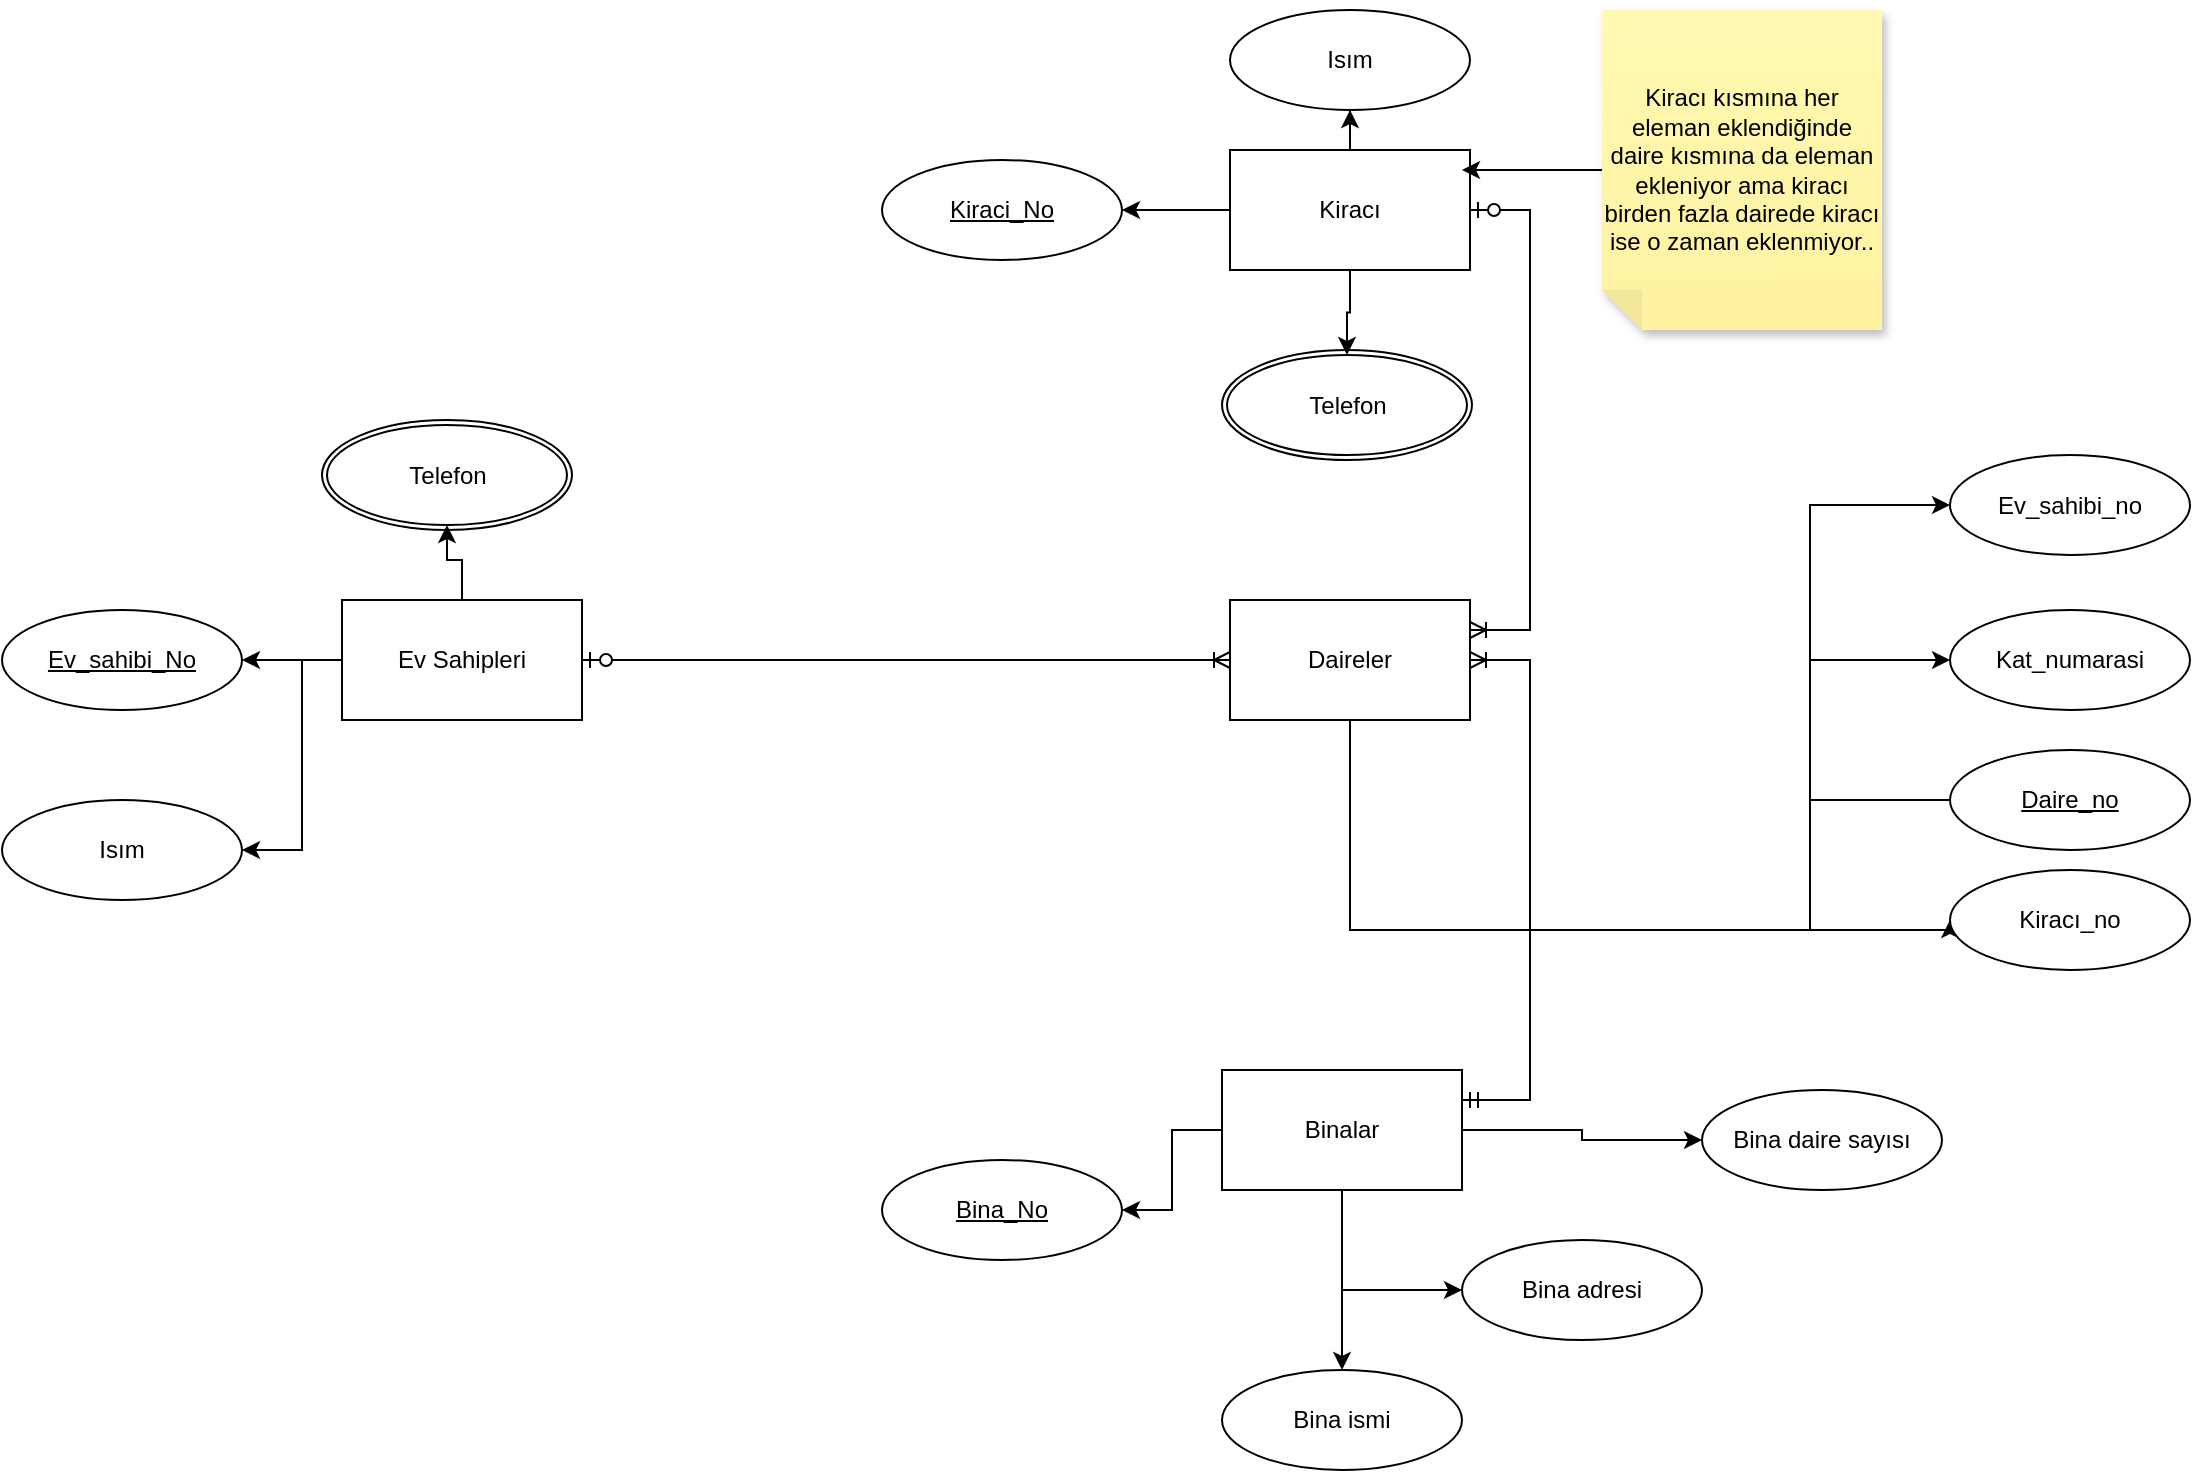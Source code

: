 <mxfile version="21.1.1" type="github">
  <diagram id="C5RBs43oDa-KdzZeNtuy" name="Page-1">
    <mxGraphModel dx="1434" dy="796" grid="1" gridSize="10" guides="1" tooltips="1" connect="1" arrows="1" fold="1" page="1" pageScale="1" pageWidth="1169" pageHeight="827" math="0" shadow="0">
      <root>
        <mxCell id="WIyWlLk6GJQsqaUBKTNV-0" />
        <mxCell id="WIyWlLk6GJQsqaUBKTNV-1" parent="WIyWlLk6GJQsqaUBKTNV-0" />
        <mxCell id="M4YgnX9QREzVjURdx8Bi-55" style="edgeStyle=orthogonalEdgeStyle;rounded=0;orthogonalLoop=1;jettySize=auto;html=1;" parent="WIyWlLk6GJQsqaUBKTNV-1" source="M4YgnX9QREzVjURdx8Bi-3" target="M4YgnX9QREzVjURdx8Bi-56" edge="1">
          <mxGeometry relative="1" as="geometry">
            <mxPoint x="684" y="255" as="targetPoint" />
            <Array as="points">
              <mxPoint x="684" y="460" />
              <mxPoint x="914" y="460" />
            </Array>
          </mxGeometry>
        </mxCell>
        <mxCell id="Q1k32sYBnr5-s3rbX6kU-1" style="edgeStyle=orthogonalEdgeStyle;rounded=0;orthogonalLoop=1;jettySize=auto;html=1;entryX=0;entryY=0.5;entryDx=0;entryDy=0;" edge="1" parent="WIyWlLk6GJQsqaUBKTNV-1" source="M4YgnX9QREzVjURdx8Bi-3" target="Q1k32sYBnr5-s3rbX6kU-0">
          <mxGeometry relative="1" as="geometry">
            <Array as="points">
              <mxPoint x="684" y="460" />
              <mxPoint x="984" y="460" />
            </Array>
          </mxGeometry>
        </mxCell>
        <mxCell id="M4YgnX9QREzVjURdx8Bi-3" value="Daireler" style="rounded=0;whiteSpace=wrap;html=1;" parent="WIyWlLk6GJQsqaUBKTNV-1" vertex="1">
          <mxGeometry x="624" y="295" width="120" height="60" as="geometry" />
        </mxCell>
        <mxCell id="M4YgnX9QREzVjURdx8Bi-73" style="edgeStyle=orthogonalEdgeStyle;rounded=0;orthogonalLoop=1;jettySize=auto;html=1;entryX=0;entryY=0.5;entryDx=0;entryDy=0;" parent="WIyWlLk6GJQsqaUBKTNV-1" source="M4YgnX9QREzVjURdx8Bi-9" target="M4YgnX9QREzVjURdx8Bi-14" edge="1">
          <mxGeometry relative="1" as="geometry">
            <Array as="points">
              <mxPoint x="914" y="325" />
            </Array>
          </mxGeometry>
        </mxCell>
        <mxCell id="M4YgnX9QREzVjURdx8Bi-9" value="&lt;u&gt;Daire_no&lt;/u&gt;" style="ellipse;whiteSpace=wrap;html=1;" parent="WIyWlLk6GJQsqaUBKTNV-1" vertex="1">
          <mxGeometry x="984" y="370" width="120" height="50" as="geometry" />
        </mxCell>
        <mxCell id="M4YgnX9QREzVjURdx8Bi-14" value="Kat_numarasi" style="ellipse;whiteSpace=wrap;html=1;" parent="WIyWlLk6GJQsqaUBKTNV-1" vertex="1">
          <mxGeometry x="984" y="300" width="120" height="50" as="geometry" />
        </mxCell>
        <mxCell id="M4YgnX9QREzVjURdx8Bi-19" style="edgeStyle=orthogonalEdgeStyle;rounded=0;orthogonalLoop=1;jettySize=auto;html=1;" parent="WIyWlLk6GJQsqaUBKTNV-1" source="M4YgnX9QREzVjURdx8Bi-17" target="M4YgnX9QREzVjURdx8Bi-18" edge="1">
          <mxGeometry relative="1" as="geometry">
            <Array as="points">
              <mxPoint x="160" y="325" />
              <mxPoint x="160" y="420" />
            </Array>
          </mxGeometry>
        </mxCell>
        <mxCell id="M4YgnX9QREzVjURdx8Bi-26" style="edgeStyle=orthogonalEdgeStyle;rounded=0;orthogonalLoop=1;jettySize=auto;html=1;" parent="WIyWlLk6GJQsqaUBKTNV-1" source="M4YgnX9QREzVjURdx8Bi-17" target="M4YgnX9QREzVjURdx8Bi-24" edge="1">
          <mxGeometry relative="1" as="geometry" />
        </mxCell>
        <mxCell id="M4YgnX9QREzVjURdx8Bi-17" value="Ev Sahipleri" style="rounded=0;whiteSpace=wrap;html=1;" parent="WIyWlLk6GJQsqaUBKTNV-1" vertex="1">
          <mxGeometry x="180" y="295" width="120" height="60" as="geometry" />
        </mxCell>
        <mxCell id="M4YgnX9QREzVjURdx8Bi-18" value="Isım" style="ellipse;whiteSpace=wrap;html=1;" parent="WIyWlLk6GJQsqaUBKTNV-1" vertex="1">
          <mxGeometry x="10" y="395" width="120" height="50" as="geometry" />
        </mxCell>
        <mxCell id="M4YgnX9QREzVjURdx8Bi-23" value="" style="ellipse;whiteSpace=wrap;html=1;" parent="WIyWlLk6GJQsqaUBKTNV-1" vertex="1">
          <mxGeometry x="170" y="205" width="125" height="55" as="geometry" />
        </mxCell>
        <mxCell id="M4YgnX9QREzVjURdx8Bi-21" value="Telefon" style="ellipse;whiteSpace=wrap;html=1;" parent="WIyWlLk6GJQsqaUBKTNV-1" vertex="1">
          <mxGeometry x="172.5" y="207.5" width="120" height="50" as="geometry" />
        </mxCell>
        <mxCell id="M4YgnX9QREzVjURdx8Bi-24" value="&lt;u&gt;Ev_sahibi_No&lt;/u&gt;" style="ellipse;whiteSpace=wrap;html=1;" parent="WIyWlLk6GJQsqaUBKTNV-1" vertex="1">
          <mxGeometry x="10" y="300" width="120" height="50" as="geometry" />
        </mxCell>
        <mxCell id="M4YgnX9QREzVjURdx8Bi-32" style="edgeStyle=orthogonalEdgeStyle;rounded=0;orthogonalLoop=1;jettySize=auto;html=1;entryX=1;entryY=0.5;entryDx=0;entryDy=0;" parent="WIyWlLk6GJQsqaUBKTNV-1" source="M4YgnX9QREzVjURdx8Bi-27" target="M4YgnX9QREzVjURdx8Bi-31" edge="1">
          <mxGeometry relative="1" as="geometry">
            <mxPoint x="580" y="130" as="targetPoint" />
          </mxGeometry>
        </mxCell>
        <mxCell id="M4YgnX9QREzVjURdx8Bi-35" style="edgeStyle=orthogonalEdgeStyle;rounded=0;orthogonalLoop=1;jettySize=auto;html=1;entryX=0.5;entryY=1;entryDx=0;entryDy=0;" parent="WIyWlLk6GJQsqaUBKTNV-1" source="M4YgnX9QREzVjURdx8Bi-27" target="M4YgnX9QREzVjURdx8Bi-30" edge="1">
          <mxGeometry relative="1" as="geometry" />
        </mxCell>
        <mxCell id="M4YgnX9QREzVjURdx8Bi-27" value="Kiracı" style="rounded=0;whiteSpace=wrap;html=1;" parent="WIyWlLk6GJQsqaUBKTNV-1" vertex="1">
          <mxGeometry x="624" y="70" width="120" height="60" as="geometry" />
        </mxCell>
        <mxCell id="M4YgnX9QREzVjURdx8Bi-30" value="Isım" style="ellipse;whiteSpace=wrap;html=1;" parent="WIyWlLk6GJQsqaUBKTNV-1" vertex="1">
          <mxGeometry x="624" width="120" height="50" as="geometry" />
        </mxCell>
        <mxCell id="M4YgnX9QREzVjURdx8Bi-31" value="&lt;u&gt;Kiraci_No&lt;/u&gt;" style="ellipse;whiteSpace=wrap;html=1;" parent="WIyWlLk6GJQsqaUBKTNV-1" vertex="1">
          <mxGeometry x="450" y="75" width="120" height="50" as="geometry" />
        </mxCell>
        <mxCell id="M4YgnX9QREzVjURdx8Bi-36" value="" style="ellipse;whiteSpace=wrap;html=1;" parent="WIyWlLk6GJQsqaUBKTNV-1" vertex="1">
          <mxGeometry x="620" y="170" width="125" height="55" as="geometry" />
        </mxCell>
        <mxCell id="M4YgnX9QREzVjURdx8Bi-37" value="Telefon" style="ellipse;whiteSpace=wrap;html=1;" parent="WIyWlLk6GJQsqaUBKTNV-1" vertex="1">
          <mxGeometry x="622.5" y="172.5" width="120" height="50" as="geometry" />
        </mxCell>
        <mxCell id="M4YgnX9QREzVjURdx8Bi-38" style="edgeStyle=orthogonalEdgeStyle;rounded=0;orthogonalLoop=1;jettySize=auto;html=1;" parent="WIyWlLk6GJQsqaUBKTNV-1" source="M4YgnX9QREzVjURdx8Bi-27" target="M4YgnX9QREzVjURdx8Bi-37" edge="1">
          <mxGeometry relative="1" as="geometry" />
        </mxCell>
        <mxCell id="M4YgnX9QREzVjURdx8Bi-44" style="edgeStyle=orthogonalEdgeStyle;rounded=0;orthogonalLoop=1;jettySize=auto;html=1;" parent="WIyWlLk6GJQsqaUBKTNV-1" source="M4YgnX9QREzVjURdx8Bi-39" target="M4YgnX9QREzVjURdx8Bi-40" edge="1">
          <mxGeometry relative="1" as="geometry" />
        </mxCell>
        <mxCell id="M4YgnX9QREzVjURdx8Bi-45" style="edgeStyle=orthogonalEdgeStyle;rounded=0;orthogonalLoop=1;jettySize=auto;html=1;entryX=0.5;entryY=0;entryDx=0;entryDy=0;" parent="WIyWlLk6GJQsqaUBKTNV-1" source="M4YgnX9QREzVjURdx8Bi-39" target="M4YgnX9QREzVjURdx8Bi-41" edge="1">
          <mxGeometry relative="1" as="geometry" />
        </mxCell>
        <mxCell id="M4YgnX9QREzVjURdx8Bi-46" style="edgeStyle=orthogonalEdgeStyle;rounded=0;orthogonalLoop=1;jettySize=auto;html=1;entryX=0;entryY=0.5;entryDx=0;entryDy=0;" parent="WIyWlLk6GJQsqaUBKTNV-1" source="M4YgnX9QREzVjURdx8Bi-39" target="M4YgnX9QREzVjURdx8Bi-42" edge="1">
          <mxGeometry relative="1" as="geometry" />
        </mxCell>
        <mxCell id="M4YgnX9QREzVjURdx8Bi-50" style="edgeStyle=orthogonalEdgeStyle;rounded=0;orthogonalLoop=1;jettySize=auto;html=1;entryX=0;entryY=0.5;entryDx=0;entryDy=0;" parent="WIyWlLk6GJQsqaUBKTNV-1" source="M4YgnX9QREzVjURdx8Bi-39" target="M4YgnX9QREzVjURdx8Bi-43" edge="1">
          <mxGeometry relative="1" as="geometry" />
        </mxCell>
        <mxCell id="M4YgnX9QREzVjURdx8Bi-39" value="Binalar" style="rounded=0;whiteSpace=wrap;html=1;" parent="WIyWlLk6GJQsqaUBKTNV-1" vertex="1">
          <mxGeometry x="620" y="530" width="120" height="60" as="geometry" />
        </mxCell>
        <mxCell id="M4YgnX9QREzVjURdx8Bi-40" value="&lt;u&gt;Bina_No&lt;/u&gt;" style="ellipse;whiteSpace=wrap;html=1;" parent="WIyWlLk6GJQsqaUBKTNV-1" vertex="1">
          <mxGeometry x="450" y="575" width="120" height="50" as="geometry" />
        </mxCell>
        <mxCell id="M4YgnX9QREzVjURdx8Bi-41" value="Bina ismi" style="ellipse;whiteSpace=wrap;html=1;" parent="WIyWlLk6GJQsqaUBKTNV-1" vertex="1">
          <mxGeometry x="620" y="680" width="120" height="50" as="geometry" />
        </mxCell>
        <mxCell id="M4YgnX9QREzVjURdx8Bi-42" value="Bina adresi" style="ellipse;whiteSpace=wrap;html=1;" parent="WIyWlLk6GJQsqaUBKTNV-1" vertex="1">
          <mxGeometry x="740" y="615" width="120" height="50" as="geometry" />
        </mxCell>
        <mxCell id="M4YgnX9QREzVjURdx8Bi-43" value="Bina daire sayısı" style="ellipse;whiteSpace=wrap;html=1;" parent="WIyWlLk6GJQsqaUBKTNV-1" vertex="1">
          <mxGeometry x="860" y="540" width="120" height="50" as="geometry" />
        </mxCell>
        <mxCell id="M4YgnX9QREzVjURdx8Bi-51" style="edgeStyle=orthogonalEdgeStyle;rounded=0;orthogonalLoop=1;jettySize=auto;html=1;entryX=0.5;entryY=1;entryDx=0;entryDy=0;" parent="WIyWlLk6GJQsqaUBKTNV-1" source="M4YgnX9QREzVjURdx8Bi-17" target="M4YgnX9QREzVjURdx8Bi-21" edge="1">
          <mxGeometry relative="1" as="geometry" />
        </mxCell>
        <mxCell id="M4YgnX9QREzVjURdx8Bi-56" value="Ev_sahibi_no" style="ellipse;whiteSpace=wrap;html=1;" parent="WIyWlLk6GJQsqaUBKTNV-1" vertex="1">
          <mxGeometry x="984" y="222.5" width="120" height="50" as="geometry" />
        </mxCell>
        <mxCell id="M4YgnX9QREzVjURdx8Bi-72" value="" style="edgeStyle=entityRelationEdgeStyle;fontSize=12;html=1;endArrow=ERoneToMany;startArrow=ERmandOne;rounded=0;exitX=1;exitY=0.25;exitDx=0;exitDy=0;" parent="WIyWlLk6GJQsqaUBKTNV-1" source="M4YgnX9QREzVjURdx8Bi-39" target="M4YgnX9QREzVjURdx8Bi-3" edge="1">
          <mxGeometry width="100" height="100" relative="1" as="geometry">
            <mxPoint x="622.5" y="460" as="sourcePoint" />
            <mxPoint x="740" y="350" as="targetPoint" />
          </mxGeometry>
        </mxCell>
        <mxCell id="M4YgnX9QREzVjURdx8Bi-74" value="" style="edgeStyle=entityRelationEdgeStyle;fontSize=12;html=1;endArrow=ERoneToMany;startArrow=ERzeroToOne;rounded=0;exitX=1;exitY=0.5;exitDx=0;exitDy=0;entryX=0;entryY=0.5;entryDx=0;entryDy=0;" parent="WIyWlLk6GJQsqaUBKTNV-1" source="M4YgnX9QREzVjURdx8Bi-17" target="M4YgnX9QREzVjURdx8Bi-3" edge="1">
          <mxGeometry width="100" height="100" relative="1" as="geometry">
            <mxPoint x="470" y="520" as="sourcePoint" />
            <mxPoint x="570" y="420" as="targetPoint" />
          </mxGeometry>
        </mxCell>
        <mxCell id="M4YgnX9QREzVjURdx8Bi-75" value="" style="edgeStyle=entityRelationEdgeStyle;fontSize=12;html=1;endArrow=ERoneToMany;startArrow=ERzeroToOne;rounded=0;exitX=1;exitY=0.5;exitDx=0;exitDy=0;entryX=1;entryY=0.25;entryDx=0;entryDy=0;" parent="WIyWlLk6GJQsqaUBKTNV-1" source="M4YgnX9QREzVjURdx8Bi-27" target="M4YgnX9QREzVjURdx8Bi-3" edge="1">
          <mxGeometry width="100" height="100" relative="1" as="geometry">
            <mxPoint x="800" y="70" as="sourcePoint" />
            <mxPoint x="1124" y="70" as="targetPoint" />
          </mxGeometry>
        </mxCell>
        <mxCell id="M4YgnX9QREzVjURdx8Bi-78" style="edgeStyle=orthogonalEdgeStyle;rounded=0;orthogonalLoop=1;jettySize=auto;html=1;" parent="WIyWlLk6GJQsqaUBKTNV-1" source="M4YgnX9QREzVjURdx8Bi-77" edge="1">
          <mxGeometry relative="1" as="geometry">
            <mxPoint x="740" y="80" as="targetPoint" />
          </mxGeometry>
        </mxCell>
        <mxCell id="M4YgnX9QREzVjURdx8Bi-77" value="Kiracı kısmına her eleman eklendiğinde daire kısmına da eleman ekleniyor ama kiracı birden fazla dairede kiracı ise o zaman eklenmiyor.." style="shape=note;whiteSpace=wrap;html=1;backgroundOutline=1;fontColor=#000000;darkOpacity=0.05;fillColor=#FFF9B2;strokeColor=none;fillStyle=solid;direction=west;gradientDirection=north;gradientColor=#FFF2A1;shadow=1;size=20;pointerEvents=1;" parent="WIyWlLk6GJQsqaUBKTNV-1" vertex="1">
          <mxGeometry x="810" width="140" height="160" as="geometry" />
        </mxCell>
        <mxCell id="Q1k32sYBnr5-s3rbX6kU-0" value="Kiracı_no" style="ellipse;whiteSpace=wrap;html=1;" vertex="1" parent="WIyWlLk6GJQsqaUBKTNV-1">
          <mxGeometry x="984" y="430" width="120" height="50" as="geometry" />
        </mxCell>
      </root>
    </mxGraphModel>
  </diagram>
</mxfile>
